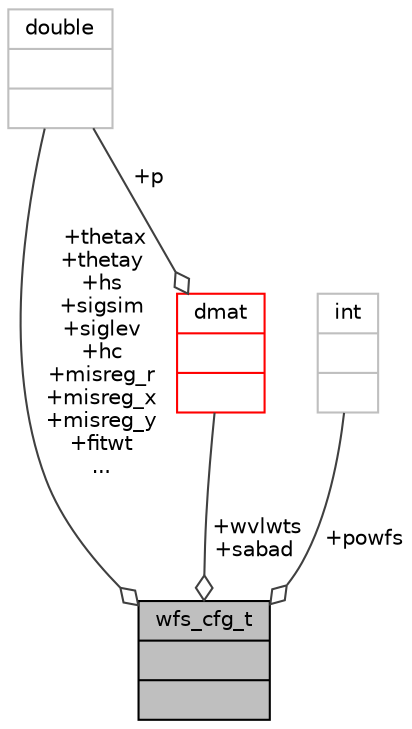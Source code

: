 digraph "wfs_cfg_t"
{
 // INTERACTIVE_SVG=YES
  bgcolor="transparent";
  edge [fontname="Helvetica",fontsize="10",labelfontname="Helvetica",labelfontsize="10"];
  node [fontname="Helvetica",fontsize="10",shape=record];
  Node86 [label="{wfs_cfg_t\n||}",height=0.2,width=0.4,color="black", fillcolor="grey75", style="filled", fontcolor="black"];
  Node87 -> Node86 [color="grey25",fontsize="10",style="solid",label=" +thetax\n+thetay\n+hs\n+sigsim\n+siglev\n+hc\n+misreg_r\n+misreg_x\n+misreg_y\n+fitwt\n..." ,arrowhead="odiamond",fontname="Helvetica"];
  Node87 [label="{double\n||}",height=0.2,width=0.4,color="grey75"];
  Node88 -> Node86 [color="grey25",fontsize="10",style="solid",label=" +powfs" ,arrowhead="odiamond",fontname="Helvetica"];
  Node88 [label="{int\n||}",height=0.2,width=0.4,color="grey75"];
  Node89 -> Node86 [color="grey25",fontsize="10",style="solid",label=" +wvlwts\n+sabad" ,arrowhead="odiamond",fontname="Helvetica"];
  Node89 [label="{dmat\n||}",height=0.2,width=0.4,color="red",URL="$type_8h.html#structdmat"];
  Node87 -> Node89 [color="grey25",fontsize="10",style="solid",label=" +p" ,arrowhead="odiamond",fontname="Helvetica"];
}
